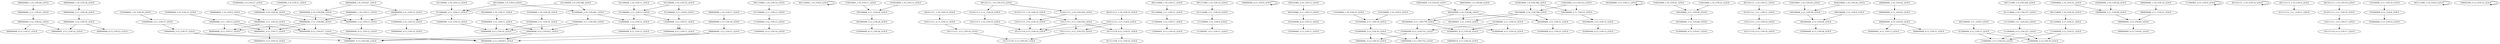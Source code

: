 digraph G {
    "000000000_3-12_COV:35_LEN:9" -> "000000001_4-13_COV:14_LEN:9";
    "000000000_3-12_COV:35_LEN:9" -> "000000000_4-13_COV:23_LEN:9";
    "010000000_3-11_COV:11_LEN:9" -> "100000000_4-12_COV:415_LEN:9";
    "010000000_3-11_COV:11_LEN:9" -> "100000000_4-13_COV:16_LEN:9";
    "000000000_2-11_COV:41_LEN:9" -> "000000000_3-12_COV:42_LEN:9";
    "111000000_3-12_COV:13_LEN:9" -> "110000001_4-13_COV:14_LEN:9";
    "001110000_1-10_COV:9_LEN:9" -> "001110000_1-10_COV:9_LEN:9";
    "001000000_3-12_COV:28_LEN:9" -> "010000000_4-13_COV:26_LEN:9";
    "101111110_4-12_COV:21_LEN:9" -> "011111100_5-13_COV:23_LEN:9";
    "111000000_3-12_COV:11_LEN:9" -> "110000001_4-13_COV:10_LEN:9";
    "000000000_2-11_COV:13_LEN:9" -> "000000000_3-12_COV:13_LEN:9";
    "010000000_2-11_COV:37_LEN:9" -> "100000000_3-12_COV:37_LEN:9";
    "011110000_2-11_COV:10_LEN:9" -> "111100000_3-12_COV:9_LEN:9";
    "011011111_1-10_COV:10_LEN:9" -> "110111111_3-11_COV:258_LEN:9";
    "011011111_1-10_COV:10_LEN:9" -> "110111111_3-12_COV:14_LEN:9";
    "100100000_2-11_COV:24_LEN:9" -> "001000000_3-12_COV:28_LEN:9";
    "100000000_4-13_COV:9_LEN:9" -> "100000000_4-13_COV:9_LEN:9";
    "000000000_2-10_COV:650_LEN:9" -> "000000000_3-11_COV:683_LEN:9";
    "000000000_2-10_COV:650_LEN:9" -> "000000000_3-12_COV:13_LEN:9";
    "110000000_3-11_COV:393_LEN:9" -> "100000000_4-12_COV:415_LEN:9";
    "110000000_3-11_COV:393_LEN:9" -> "100000000_4-13_COV:16_LEN:9";
    "010100000_4-12_COV:12_LEN:9" -> "101000000_5-13_COV:11_LEN:9";
    "101000000_2-11_COV:19_LEN:9" -> "010000000_3-12_COV:16_LEN:9";
    "001000000_3-11_COV:779_LEN:9" -> "010000001_4-12_COV:24_LEN:9";
    "001000000_3-11_COV:779_LEN:9" -> "010000000_4-13_COV:14_LEN:9";
    "001000000_3-11_COV:779_LEN:9" -> "010000000_4-12_COV:755_LEN:9";
    "001011111_1-10_COV:10_LEN:9" -> "010111111_2-11_COV:9_LEN:9";
    "001000000_5-13_COV:11_LEN:9" -> "001000000_5-13_COV:11_LEN:9";
    "001010000_3-11_COV:13_LEN:9" -> "010100000_4-12_COV:12_LEN:9";
    "000000000_3-11_COV:683_LEN:9" -> "000000000_4-12_COV:677_LEN:9";
    "000000000_3-11_COV:683_LEN:9" -> "000000000_4-13_COV:11_LEN:9";
    "000000000_3-11_COV:683_LEN:9" -> "000000001_4-12_COV:17_LEN:9";
    "100100000_2-11_COV:45_LEN:9" -> "001000000_3-12_COV:46_LEN:9";
    "110000000_1-9_COV:11_LEN:9" -> "100000000_2-10_COV:38_LEN:9";
    "011011111_2-11_COV:11_LEN:9" -> "110111111_3-12_COV:10_LEN:9";
    "001000000_3-12_COV:21_LEN:9" -> "010000000_4-13_COV:21_LEN:9";
    "001101111_1-9_COV:270_LEN:9" -> "011011111_2-11_COV:18_LEN:9";
    "001101111_1-9_COV:270_LEN:9" -> "011011111_2-10_COV:258_LEN:9";
    "110111111_3-12_COV:15_LEN:9" -> "101111110_4-13_COV:14_LEN:9";
    "110000000_3-12_COV:11_LEN:9" -> "100000000_4-13_COV:11_LEN:9";
    "000000000_1-10_COV:17_LEN:9" -> "000000000_2-11_COV:18_LEN:9";
    "001000000_3-12_COV:60_LEN:9" -> "010000000_4-13_COV:58_LEN:9";
    "100000000_3-12_COV:37_LEN:9" -> "000000000_5-13_COV:921_LEN:9";
    "100000000_3-12_COV:37_LEN:9" -> "000000001_5-13_COV:202_LEN:9";
    "000000000_1-10_COV:40_LEN:9" -> "000000000_2-11_COV:41_LEN:9";
    "000000000_4-12_COV:677_LEN:9" -> "000000000_5-13_COV:921_LEN:9";
    "000000000_4-12_COV:677_LEN:9" -> "000000001_5-13_COV:202_LEN:9";
    "001111000_1-10_COV:10_LEN:9" -> "011110000_2-11_COV:10_LEN:9";
    "000000000_1-10_COV:42_LEN:9" -> "000000000_2-11_COV:43_LEN:9";
    "110111111_3-11_COV:258_LEN:9" -> "101111110_4-13_COV:14_LEN:9";
    "110111111_3-11_COV:258_LEN:9" -> "101111110_4-12_COV:21_LEN:9";
    "110111111_3-11_COV:258_LEN:9" -> "101111111_4-12_COV:232_LEN:9";
    "001000000_2-10_COV:11_LEN:9" -> "010000000_3-11_COV:11_LEN:9";
    "101000000_1-10_COV:28_LEN:9" -> "010000000_2-11_COV:31_LEN:9";
    "011000000_2-11_COV:12_LEN:9" -> "110000000_3-12_COV:11_LEN:9";
    "110000000_3-12_COV:12_LEN:9" -> "100000000_4-13_COV:13_LEN:9";
    "011000000_4-12_COV:13_LEN:9" -> "110000001_5-13_COV:252_LEN:9";
    "011000000_4-12_COV:13_LEN:9" -> "110000000_5-13_COV:10_LEN:9";
    "100000000_2-10_COV:38_LEN:9" -> "000000000_3-11_COV:683_LEN:9";
    "100000000_2-10_COV:38_LEN:9" -> "000000000_3-12_COV:13_LEN:9";
    "010000000_3-12_COV:16_LEN:9" -> "100000001_5-13_COV:19_LEN:9";
    "010000000_3-12_COV:16_LEN:9" -> "100000000_5-13_COV:752_LEN:9";
    "110000000_1-10_COV:35_LEN:9" -> "100000000_2-11_COV:64_LEN:9";
    "010000001_4-12_COV:24_LEN:9" -> "100000010_5-13_COV:24_LEN:9";
    "000000000_3-12_COV:13_LEN:9" -> "000000000_4-13_COV:12_LEN:9";
    "011000000_2-11_COV:15_LEN:9" -> "110000000_3-12_COV:14_LEN:9";
    "100010000_1-9_COV:30_LEN:9" -> "000100000_2-10_COV:94_LEN:9";
    "111000001_4-13_COV:9_LEN:9" -> "111000001_4-13_COV:9_LEN:9";
    "111000000_4-12_COV:237_LEN:9" -> "110000001_5-13_COV:252_LEN:9";
    "111000000_4-12_COV:237_LEN:9" -> "110000000_5-13_COV:10_LEN:9";
    "001101111_1-10_COV:10_LEN:9" -> "001101111_1-10_COV:10_LEN:9";
    "010100000_1-10_COV:9_LEN:9" -> "101000000_2-11_COV:19_LEN:9";
    "010010000_1-10_COV:21_LEN:9" -> "100100000_2-11_COV:45_LEN:9";
    "000000000_1-10_COV:19_LEN:9" -> "000000000_2-11_COV:21_LEN:9";
    "100000000_2-11_COV:64_LEN:9" -> "000000000_3-12_COV:83_LEN:9";
    "001111111_1-10_COV:9_LEN:9" -> "011111111_2-11_COV:11_LEN:9";
    "001101111_1-10_COV:19_LEN:9" -> "011011111_2-11_COV:19_LEN:9";
    "111100000_3-12_COV:9_LEN:9" -> "111000001_4-13_COV:11_LEN:9";
    "101100000_1-10_COV:15_LEN:9" -> "011000000_2-11_COV:15_LEN:9";
    "011000000_2-10_COV:401_LEN:9" -> "110000000_3-11_COV:393_LEN:9";
    "011000000_2-10_COV:401_LEN:9" -> "110000000_3-12_COV:12_LEN:9";
    "111000000_3-12_COV:21_LEN:9" -> "110000001_5-13_COV:252_LEN:9";
    "111000000_3-12_COV:21_LEN:9" -> "110000000_5-13_COV:10_LEN:9";
    "110000000_3-12_COV:12_LEN:9" -> "100000000_4-13_COV:13_LEN:9";
    "110010000_1-10_COV:29_LEN:9" -> "100100000_2-11_COV:54_LEN:9";
    "010010000_1-10_COV:24_LEN:9" -> "100100000_2-11_COV:54_LEN:9";
    "110010000_1-10_COV:23_LEN:9" -> "100100000_2-11_COV:45_LEN:9";
    "010000000_1-10_COV:28_LEN:9" -> "100000000_2-11_COV:64_LEN:9";
    "101100000_1-10_COV:11_LEN:9" -> "011000000_2-11_COV:12_LEN:9";
    "110100000_3-11_COV:10_LEN:9" -> "101000000_4-12_COV:9_LEN:9";
    "000000000_2-11_COV:34_LEN:9" -> "000000000_3-12_COV:35_LEN:9";
    "000000000_2-11_COV:18_LEN:9" -> "000000000_3-12_COV:21_LEN:9";
    "101000000_1-10_COV:36_LEN:9" -> "010000000_2-11_COV:37_LEN:9";
    "000000000_2-11_COV:10_LEN:9" -> "000000000_4-12_COV:677_LEN:9";
    "000000000_2-11_COV:10_LEN:9" -> "000000000_4-13_COV:11_LEN:9";
    "000000000_2-11_COV:10_LEN:9" -> "000000001_4-12_COV:17_LEN:9";
    "101111111_3-12_COV:10_LEN:9" -> "011111110_5-13_COV:247_LEN:9";
    "000000000_2-11_COV:43_LEN:9" -> "000000000_3-12_COV:45_LEN:9";
    "000000000_1-10_COV:11_LEN:9" -> "000000000_3-11_COV:683_LEN:9";
    "000000000_1-10_COV:11_LEN:9" -> "000000000_3-12_COV:13_LEN:9";
    "110000000_3-12_COV:14_LEN:9" -> "100000000_4-13_COV:14_LEN:9";
    "010010000_1-9_COV:396_LEN:9" -> "100100000_2-11_COV:14_LEN:9";
    "010010000_1-9_COV:396_LEN:9" -> "100100000_2-10_COV:709_LEN:9";
    "011000000_2-11_COV:15_LEN:9" -> "110000000_3-12_COV:15_LEN:9";
    "110100000_1-10_COV:10_LEN:9" -> "101000000_2-11_COV:19_LEN:9";
    "011110000_2-10_COV:237_LEN:9" -> "111100000_3-11_COV:233_LEN:9";
    "000100000_2-11_COV:9_LEN:9" -> "001000000_3-12_COV:60_LEN:9";
    "100100000_2-11_COV:54_LEN:9" -> "001000000_3-12_COV:60_LEN:9";
    "101000000_2-11_COV:10_LEN:9" -> "010000001_4-12_COV:24_LEN:9";
    "101000000_2-11_COV:10_LEN:9" -> "010000000_4-13_COV:14_LEN:9";
    "101000000_2-11_COV:10_LEN:9" -> "010000000_4-12_COV:755_LEN:9";
    "000000000_1-10_COV:34_LEN:9" -> "000000000_2-11_COV:34_LEN:9";
    "001111000_1-10_COV:9_LEN:9" -> "001111000_1-10_COV:9_LEN:9";
    "110010000_1-9_COV:315_LEN:9" -> "100100000_2-11_COV:14_LEN:9";
    "110010000_1-9_COV:315_LEN:9" -> "100100000_2-10_COV:709_LEN:9";
    "111100000_3-11_COV:233_LEN:9" -> "111000000_4-12_COV:237_LEN:9";
    "110000000_3-12_COV:11_LEN:9" -> "100000000_4-13_COV:11_LEN:9";
    "101111111_4-12_COV:232_LEN:9" -> "011111110_5-13_COV:247_LEN:9";
    "011100000_2-11_COV:13_LEN:9" -> "111000000_3-12_COV:13_LEN:9";
    "001000000_3-12_COV:12_LEN:9" -> "010000000_4-13_COV:13_LEN:9";
    "010111111_2-11_COV:12_LEN:9" -> "101111111_3-12_COV:10_LEN:9";
    "001110000_1-10_COV:20_LEN:9" -> "011100000_2-11_COV:21_LEN:9";
    "010111111_2-11_COV:9_LEN:9" -> "101111110_4-13_COV:14_LEN:9";
    "010111111_2-11_COV:9_LEN:9" -> "101111110_4-12_COV:21_LEN:9";
    "010111111_2-11_COV:9_LEN:9" -> "101111111_4-12_COV:232_LEN:9";
    "000000001_4-12_COV:17_LEN:9" -> "000000010_5-13_COV:14_LEN:9";
    "011100000_2-11_COV:21_LEN:9" -> "111000000_3-12_COV:21_LEN:9";
    "010000000_1-9_COV:27_LEN:9" -> "100000000_2-10_COV:38_LEN:9";
    "100101000_2-10_COV:13_LEN:9" -> "001010000_3-11_COV:13_LEN:9";
    "000100000_2-10_COV:94_LEN:9" -> "001000000_3-11_COV:779_LEN:9";
    "000100000_2-10_COV:94_LEN:9" -> "001000000_3-12_COV:21_LEN:9";
    "000100000_2-10_COV:94_LEN:9" -> "001000001_3-11_COV:9_LEN:9";
    "100001000_5-13_COV:10_LEN:9" -> "100001000_5-13_COV:10_LEN:9";
    "011000000_2-11_COV:9_LEN:9" -> "110000000_3-12_COV:11_LEN:9";
    "001011111_1-10_COV:14_LEN:9" -> "010111111_2-11_COV:12_LEN:9";
    "011011111_2-11_COV:18_LEN:9" -> "110111111_3-12_COV:15_LEN:9";
    "000010000_1-9_COV:60_LEN:9" -> "000100000_2-10_COV:94_LEN:9";
    "100100000_2-11_COV:14_LEN:9" -> "001000000_3-12_COV:12_LEN:9";
    "000000000_2-11_COV:21_LEN:9" -> "000000000_3-12_COV:83_LEN:9";
    "101000000_4-12_COV:9_LEN:9" -> "010000000_5-13_COV:10_LEN:9";
    "001110000_1-10_COV:11_LEN:9" -> "011100000_2-11_COV:11_LEN:9";
    "011011111_2-10_COV:258_LEN:9" -> "110111111_3-11_COV:258_LEN:9";
    "011011111_2-10_COV:258_LEN:9" -> "110111111_3-12_COV:14_LEN:9";
    "100100000_2-10_COV:709_LEN:9" -> "001000000_3-11_COV:779_LEN:9";
    "100100000_2-10_COV:709_LEN:9" -> "001000000_3-12_COV:21_LEN:9";
    "100100000_2-10_COV:709_LEN:9" -> "001000001_3-11_COV:9_LEN:9";
    "101100000_1-10_COV:10_LEN:9" -> "011000000_2-11_COV:12_LEN:9";
    "000000000_3-12_COV:21_LEN:9" -> "000000000_5-13_COV:921_LEN:9";
    "000000000_3-12_COV:21_LEN:9" -> "000000001_5-13_COV:202_LEN:9";
    "010000000_4-12_COV:755_LEN:9" -> "100000001_5-13_COV:19_LEN:9";
    "010000000_4-12_COV:755_LEN:9" -> "100000000_5-13_COV:752_LEN:9";
    "010000000_2-10_COV:15_LEN:9" -> "100000000_3-11_COV:15_LEN:9";
    "000000000_3-12_COV:83_LEN:9" -> "000000000_4-13_COV:81_LEN:9";
    "100000000_4-12_COV:415_LEN:9" -> "000000000_5-13_COV:921_LEN:9";
    "100000000_4-12_COV:415_LEN:9" -> "000000001_5-13_COV:202_LEN:9";
    "001101111_1-10_COV:11_LEN:9" -> "011011111_2-11_COV:11_LEN:9";
    "110111111_3-12_COV:14_LEN:9" -> "101111110_4-13_COV:14_LEN:9";
    "001111000_1-9_COV:228_LEN:9" -> "011110000_2-10_COV:237_LEN:9";
    "001000000_3-12_COV:46_LEN:9" -> "010000000_4-13_COV:47_LEN:9";
    "011000000_2-11_COV:12_LEN:9" -> "110000000_3-12_COV:12_LEN:9";
    "101100000_1-9_COV:388_LEN:9" -> "011000000_2-10_COV:401_LEN:9";
    "101100000_1-9_COV:388_LEN:9" -> "011000000_2-11_COV:15_LEN:9";
    "110111111_3-12_COV:10_LEN:9" -> "101111110_4-13_COV:10_LEN:9";
    "001100000_3-11_COV:9_LEN:9" -> "011000000_4-12_COV:13_LEN:9";
    "000000000_1-9_COV:657_LEN:9" -> "000000000_2-11_COV:13_LEN:9";
    "000000000_1-9_COV:657_LEN:9" -> "000000000_2-10_COV:650_LEN:9";
    "110010000_1-10_COV:11_LEN:9" -> "100100000_2-11_COV:24_LEN:9";
    "001100000_1-9_COV:9_LEN:9" -> "011000000_2-10_COV:401_LEN:9";
    "001100000_1-9_COV:9_LEN:9" -> "011000000_2-11_COV:15_LEN:9";
    "100000000_3-11_COV:15_LEN:9" -> "000000000_4-12_COV:677_LEN:9";
    "100000000_3-11_COV:15_LEN:9" -> "000000000_4-13_COV:11_LEN:9";
    "100000000_3-11_COV:15_LEN:9" -> "000000001_4-12_COV:17_LEN:9";
    "010010000_1-10_COV:13_LEN:9" -> "100100000_2-11_COV:24_LEN:9";
    "110000000_3-12_COV:15_LEN:9" -> "100000000_4-13_COV:16_LEN:9";
    "000000000_3-12_COV:45_LEN:9" -> "000000001_4-13_COV:13_LEN:9";
    "000000000_3-12_COV:45_LEN:9" -> "000000000_4-13_COV:31_LEN:9";
    "110111111_3-12_COV:17_LEN:9" -> "101111110_4-13_COV:17_LEN:9";
    "000000000_3-12_COV:42_LEN:9" -> "000000001_4-13_COV:14_LEN:9";
    "000000000_3-12_COV:42_LEN:9" -> "000000000_4-13_COV:27_LEN:9";
    "101100000_1-10_COV:10_LEN:9" -> "011000000_2-11_COV:9_LEN:9";
    "011011111_2-11_COV:19_LEN:9" -> "110111111_3-12_COV:17_LEN:9";
    "001110000_1-10_COV:14_LEN:9" -> "011100000_2-11_COV:13_LEN:9";
    "011100000_2-11_COV:11_LEN:9" -> "111000000_3-12_COV:11_LEN:9";
    "000000000_1-10_COV:9_LEN:9" -> "000000000_2-11_COV:10_LEN:9";
    "010000000_2-11_COV:31_LEN:9" -> "100000000_4-12_COV:415_LEN:9";
    "010000000_2-11_COV:31_LEN:9" -> "100000000_4-13_COV:16_LEN:9";
}
